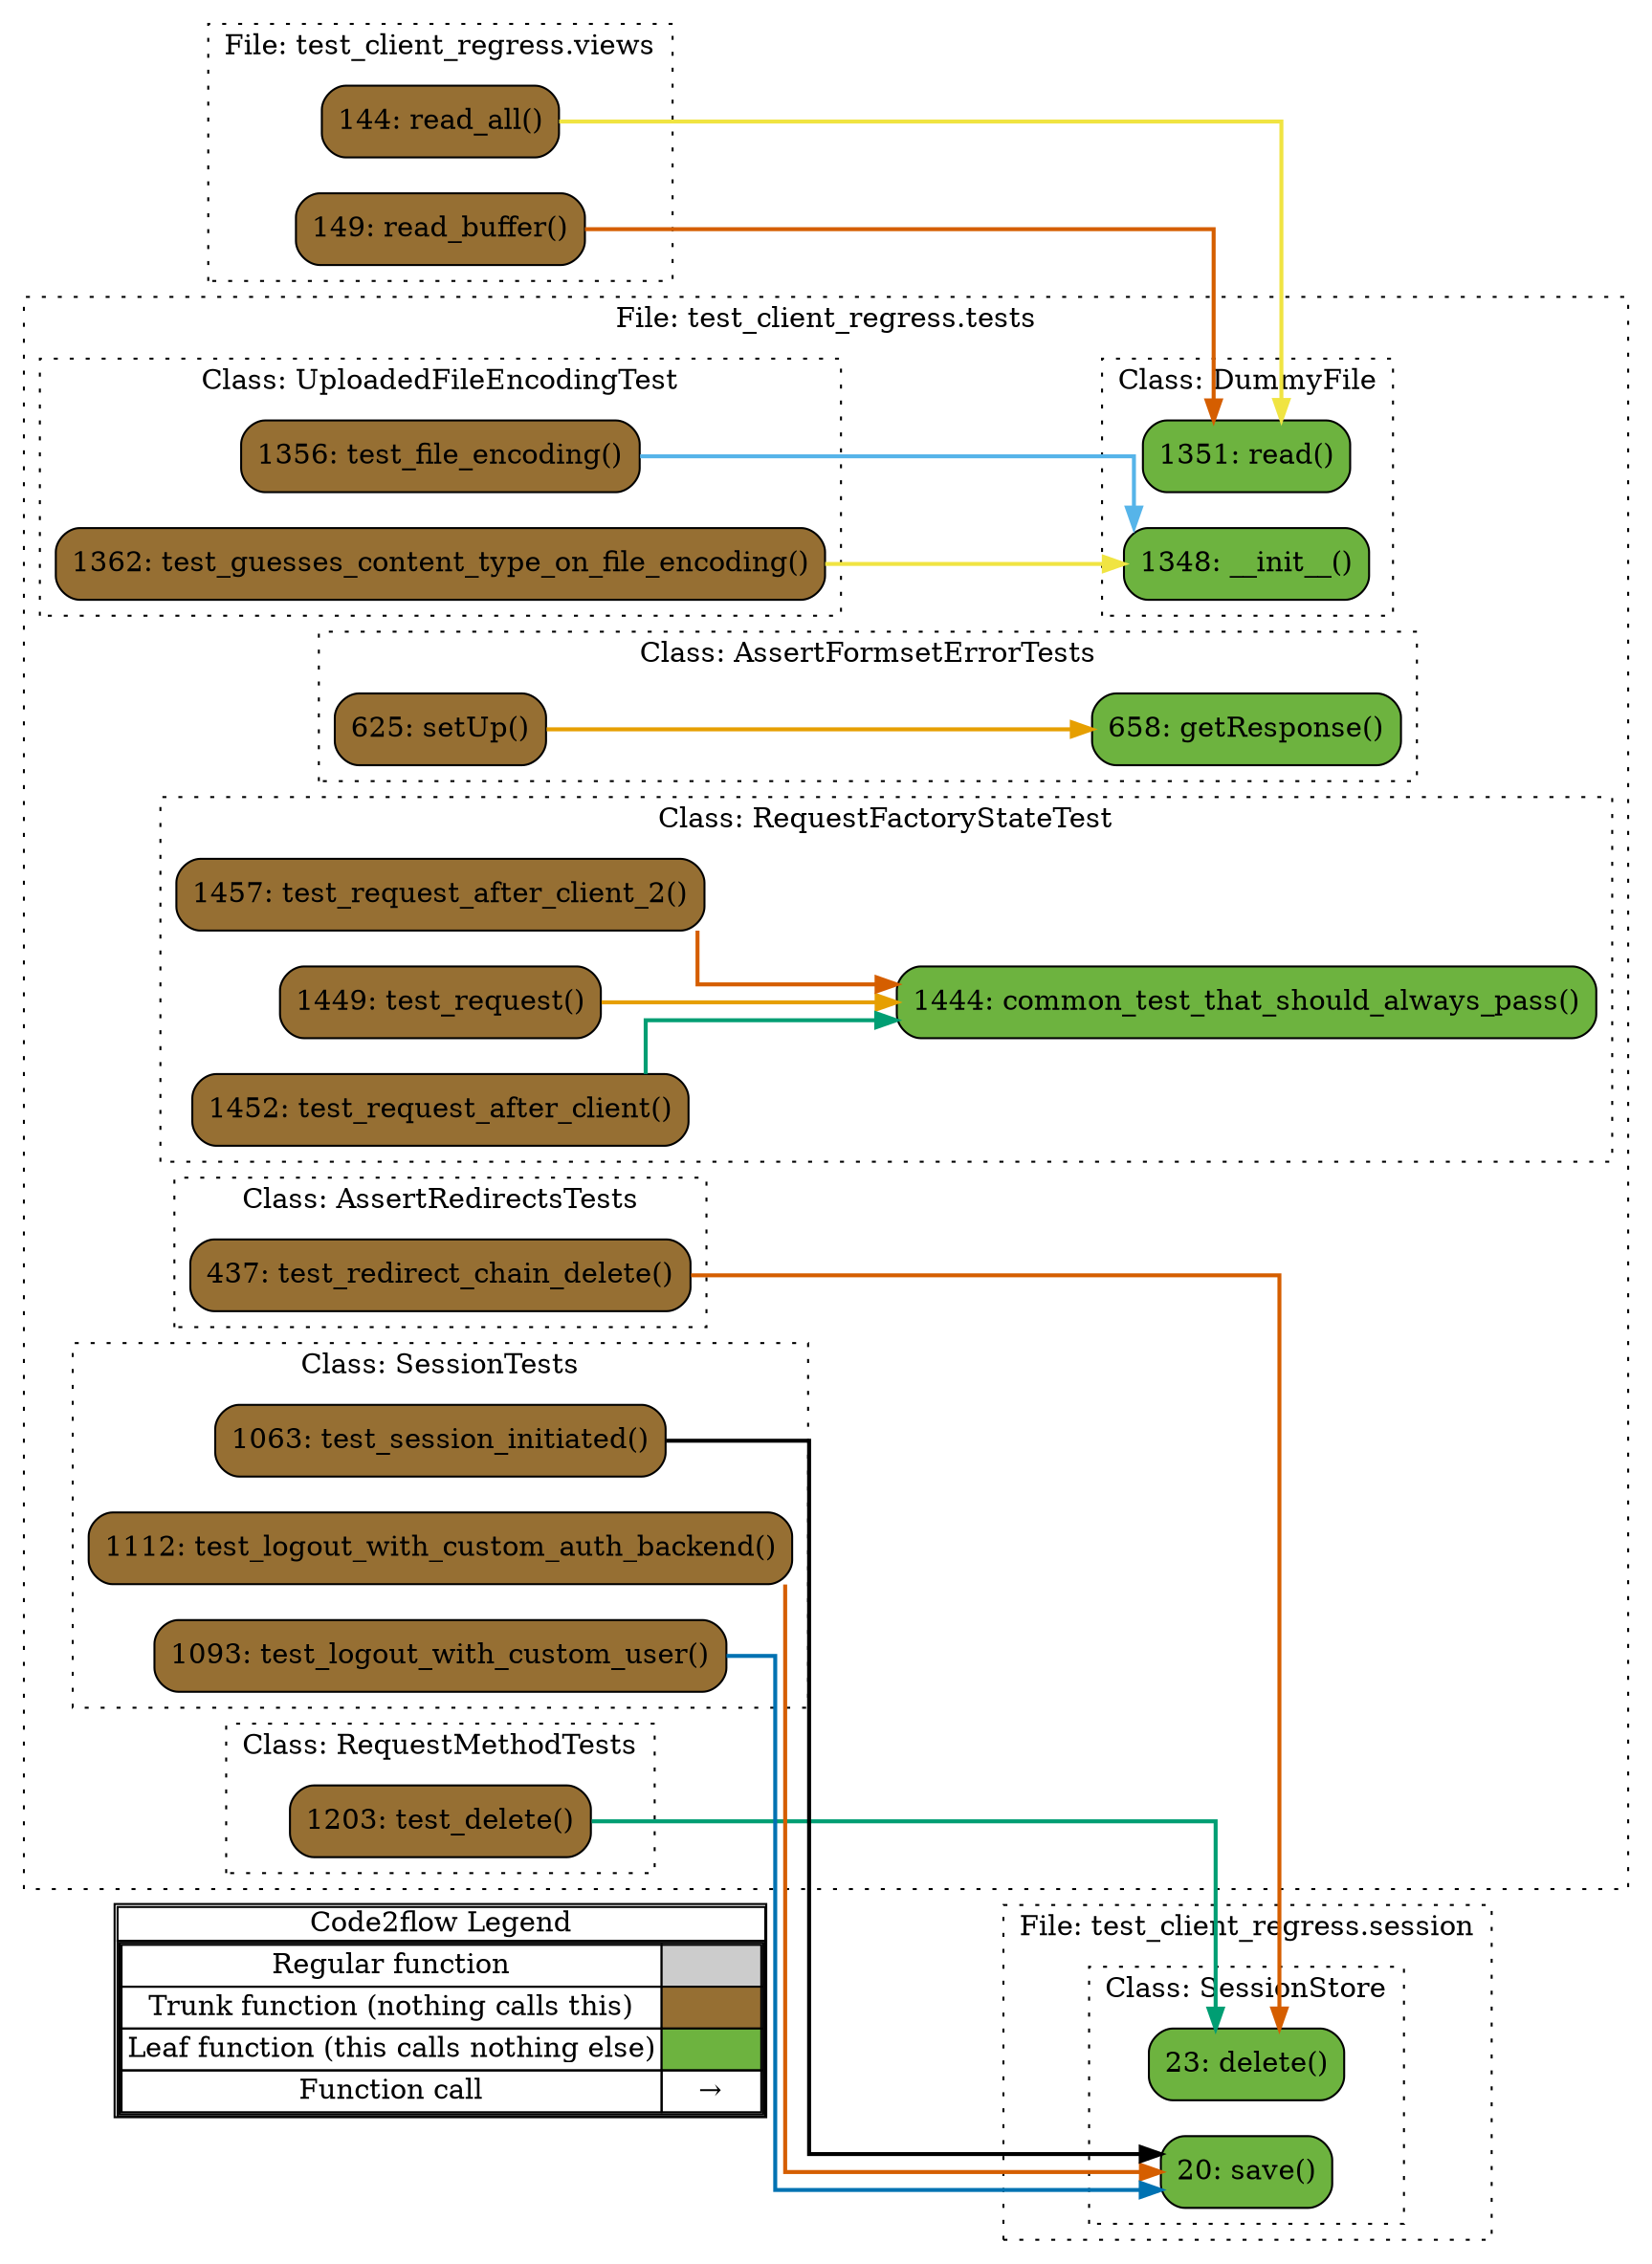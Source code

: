 digraph G {
concentrate=true;
splines="ortho";
rankdir="LR";
subgraph legend{
    rank = min;
    label = "legend";
    Legend [shape=none, margin=0, label = <
        <table cellspacing="0" cellpadding="0" border="1"><tr><td>Code2flow Legend</td></tr><tr><td>
        <table cellspacing="0">
        <tr><td>Regular function</td><td width="50px" bgcolor='#cccccc'></td></tr>
        <tr><td>Trunk function (nothing calls this)</td><td bgcolor='#966F33'></td></tr>
        <tr><td>Leaf function (this calls nothing else)</td><td bgcolor='#6db33f'></td></tr>
        <tr><td>Function call</td><td><font color='black'>&#8594;</font></td></tr>
        </table></td></tr></table>
        >];
}node_7561b0e5 [label="23: delete()" name="test_client_regress.session::SessionStore.delete" shape="rect" style="rounded,filled" fillcolor="#6db33f" ];
node_31d8a1e0 [label="20: save()" name="test_client_regress.session::SessionStore.save" shape="rect" style="rounded,filled" fillcolor="#6db33f" ];
node_7e1ecbd6 [label="658: getResponse()" name="test_client_regress.tests::AssertFormsetErrorTests.getResponse" shape="rect" style="rounded,filled" fillcolor="#6db33f" ];
node_fba79ef9 [label="625: setUp()" name="test_client_regress.tests::AssertFormsetErrorTests.setUp" shape="rect" style="rounded,filled" fillcolor="#966F33" ];
node_a63fb6be [label="437: test_redirect_chain_delete()" name="test_client_regress.tests::AssertRedirectsTests.test_redirect_chain_delete" shape="rect" style="rounded,filled" fillcolor="#966F33" ];
node_5f5cc005 [label="1348: __init__()" name="test_client_regress.tests::DummyFile.__init__" shape="rect" style="rounded,filled" fillcolor="#6db33f" ];
node_c4dbfbac [label="1351: read()" name="test_client_regress.tests::DummyFile.read" shape="rect" style="rounded,filled" fillcolor="#6db33f" ];
node_bda4f7c6 [label="1444: common_test_that_should_always_pass()" name="test_client_regress.tests::RequestFactoryStateTest.common_test_that_should_always_pass" shape="rect" style="rounded,filled" fillcolor="#6db33f" ];
node_43fb5339 [label="1449: test_request()" name="test_client_regress.tests::RequestFactoryStateTest.test_request" shape="rect" style="rounded,filled" fillcolor="#966F33" ];
node_fc4caa43 [label="1452: test_request_after_client()" name="test_client_regress.tests::RequestFactoryStateTest.test_request_after_client" shape="rect" style="rounded,filled" fillcolor="#966F33" ];
node_833af4c6 [label="1457: test_request_after_client_2()" name="test_client_regress.tests::RequestFactoryStateTest.test_request_after_client_2" shape="rect" style="rounded,filled" fillcolor="#966F33" ];
node_71369c63 [label="1203: test_delete()" name="test_client_regress.tests::RequestMethodTests.test_delete" shape="rect" style="rounded,filled" fillcolor="#966F33" ];
node_ba51ee96 [label="1112: test_logout_with_custom_auth_backend()" name="test_client_regress.tests::SessionTests.test_logout_with_custom_auth_backend" shape="rect" style="rounded,filled" fillcolor="#966F33" ];
node_130f7405 [label="1093: test_logout_with_custom_user()" name="test_client_regress.tests::SessionTests.test_logout_with_custom_user" shape="rect" style="rounded,filled" fillcolor="#966F33" ];
node_2a935fc8 [label="1063: test_session_initiated()" name="test_client_regress.tests::SessionTests.test_session_initiated" shape="rect" style="rounded,filled" fillcolor="#966F33" ];
node_c7a02aa2 [label="1356: test_file_encoding()" name="test_client_regress.tests::UploadedFileEncodingTest.test_file_encoding" shape="rect" style="rounded,filled" fillcolor="#966F33" ];
node_63e3d40c [label="1362: test_guesses_content_type_on_file_encoding()" name="test_client_regress.tests::UploadedFileEncodingTest.test_guesses_content_type_on_file_encoding" shape="rect" style="rounded,filled" fillcolor="#966F33" ];
node_a07f0a1c [label="144: read_all()" name="test_client_regress.views::read_all" shape="rect" style="rounded,filled" fillcolor="#966F33" ];
node_9e5a89b6 [label="149: read_buffer()" name="test_client_regress.views::read_buffer" shape="rect" style="rounded,filled" fillcolor="#966F33" ];
node_fba79ef9 -> node_7e1ecbd6 [color="#E69F00" penwidth="2"];
node_fba79ef9 -> node_7e1ecbd6 [color="#E69F00" penwidth="2"];
node_a63fb6be -> node_7561b0e5 [color="#D55E00" penwidth="2"];
node_43fb5339 -> node_bda4f7c6 [color="#E69F00" penwidth="2"];
node_fc4caa43 -> node_bda4f7c6 [color="#009E73" penwidth="2"];
node_833af4c6 -> node_bda4f7c6 [color="#D55E00" penwidth="2"];
node_71369c63 -> node_7561b0e5 [color="#009E73" penwidth="2"];
node_ba51ee96 -> node_31d8a1e0 [color="#D55E00" penwidth="2"];
node_130f7405 -> node_31d8a1e0 [color="#0072B2" penwidth="2"];
node_2a935fc8 -> node_31d8a1e0 [color="#000000" penwidth="2"];
node_c7a02aa2 -> node_5f5cc005 [color="#56B4E9" penwidth="2"];
node_63e3d40c -> node_5f5cc005 [color="#F0E442" penwidth="2"];
node_63e3d40c -> node_5f5cc005 [color="#F0E442" penwidth="2"];
node_63e3d40c -> node_5f5cc005 [color="#F0E442" penwidth="2"];
node_63e3d40c -> node_5f5cc005 [color="#F0E442" penwidth="2"];
node_a07f0a1c -> node_c4dbfbac [color="#F0E442" penwidth="2"];
node_9e5a89b6 -> node_c4dbfbac [color="#D55E00" penwidth="2"];
subgraph cluster_f8a0c53b {
    label="File: test_client_regress.session";
    name="test_client_regress.session";
    style="filled";
    graph[style=dotted];
    subgraph cluster_86711acc {
        node_31d8a1e0 node_7561b0e5;
        label="Class: SessionStore";
        name="SessionStore";
        style="filled";
        graph[style=dotted];
    };
};
subgraph cluster_5953b2b3 {
    label="File: test_client_regress.tests";
    name="test_client_regress.tests";
    style="filled";
    graph[style=dotted];
    subgraph cluster_3c03cf65 {
        node_a63fb6be;
        label="Class: AssertRedirectsTests";
        name="AssertRedirectsTests";
        style="filled";
        graph[style=dotted];
    };
    subgraph cluster_fa81b0fd {
        node_fba79ef9 node_7e1ecbd6;
        label="Class: AssertFormsetErrorTests";
        name="AssertFormsetErrorTests";
        style="filled";
        graph[style=dotted];
    };
    subgraph cluster_dc568760 {
        node_2a935fc8 node_130f7405 node_ba51ee96;
        label="Class: SessionTests";
        name="SessionTests";
        style="filled";
        graph[style=dotted];
    };
    subgraph cluster_9b651038 {
        node_71369c63;
        label="Class: RequestMethodTests";
        name="RequestMethodTests";
        style="filled";
        graph[style=dotted];
    };
    subgraph cluster_795e9255 {
        node_5f5cc005 node_c4dbfbac;
        label="Class: DummyFile";
        name="DummyFile";
        style="filled";
        graph[style=dotted];
    };
    subgraph cluster_49f3db65 {
        node_c7a02aa2 node_63e3d40c;
        label="Class: UploadedFileEncodingTest";
        name="UploadedFileEncodingTest";
        style="filled";
        graph[style=dotted];
    };
    subgraph cluster_be78f91a {
        node_bda4f7c6 node_43fb5339 node_fc4caa43 node_833af4c6;
        label="Class: RequestFactoryStateTest";
        name="RequestFactoryStateTest";
        style="filled";
        graph[style=dotted];
    };
};
subgraph cluster_a85edbe2 {
    node_a07f0a1c node_9e5a89b6;
    label="File: test_client_regress.views";
    name="test_client_regress.views";
    style="filled";
    graph[style=dotted];
};
}
